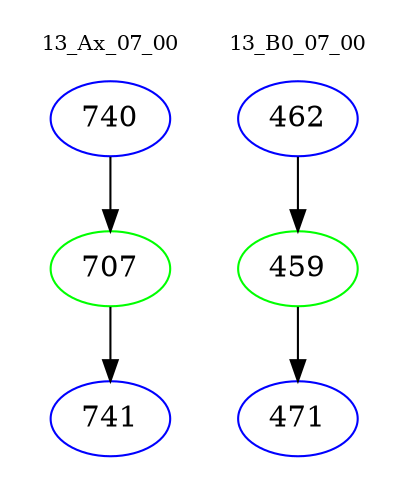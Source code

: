 digraph{
subgraph cluster_0 {
color = white
label = "13_Ax_07_00";
fontsize=10;
T0_740 [label="740", color="blue"]
T0_740 -> T0_707 [color="black"]
T0_707 [label="707", color="green"]
T0_707 -> T0_741 [color="black"]
T0_741 [label="741", color="blue"]
}
subgraph cluster_1 {
color = white
label = "13_B0_07_00";
fontsize=10;
T1_462 [label="462", color="blue"]
T1_462 -> T1_459 [color="black"]
T1_459 [label="459", color="green"]
T1_459 -> T1_471 [color="black"]
T1_471 [label="471", color="blue"]
}
}
